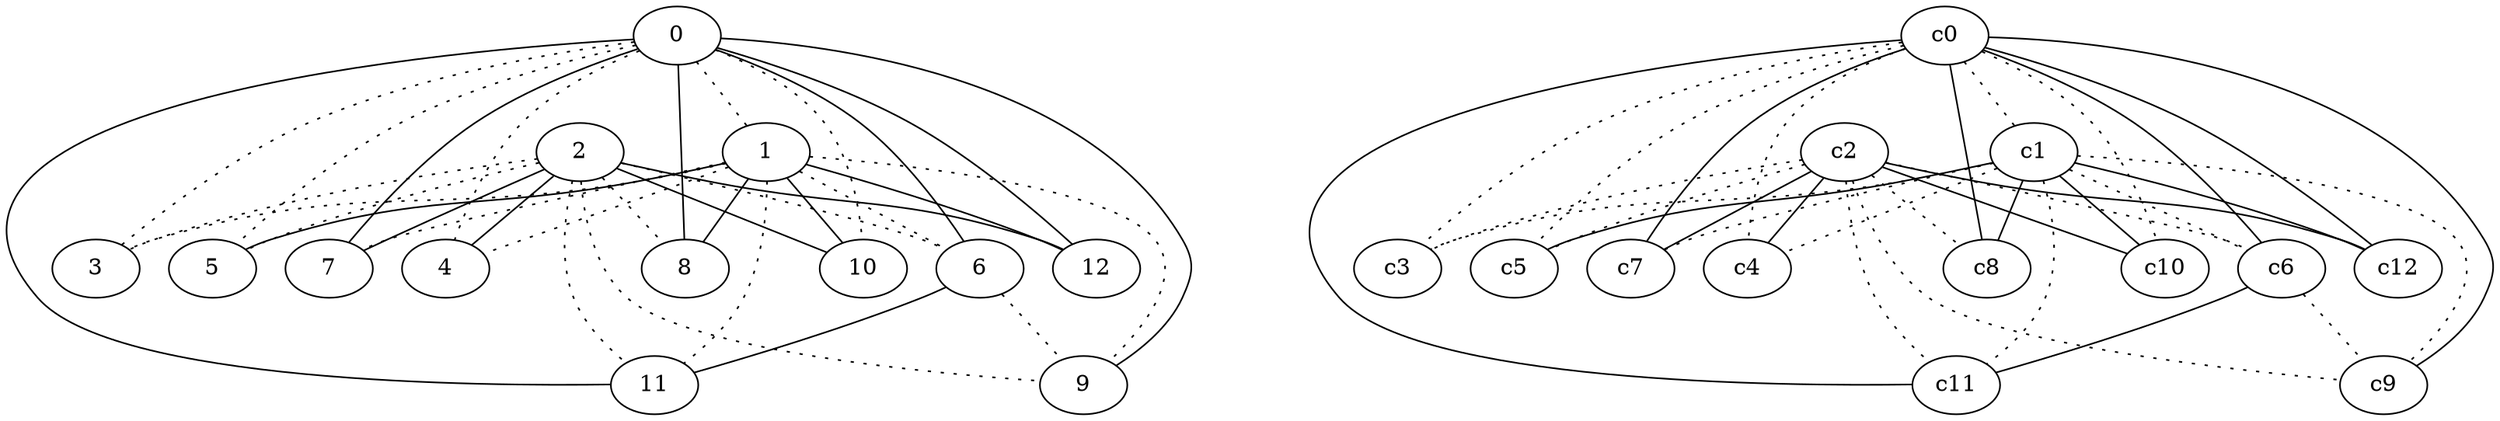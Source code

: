 graph {
a0[label=0];
a1[label=1];
a2[label=2];
a3[label=3];
a4[label=4];
a5[label=5];
a6[label=6];
a7[label=7];
a8[label=8];
a9[label=9];
a10[label=10];
a11[label=11];
a12[label=12];
a0 -- a1 [style=dotted];
a0 -- a3 [style=dotted];
a0 -- a4 [style=dotted];
a0 -- a5 [style=dotted];
a0 -- a6;
a0 -- a7;
a0 -- a8;
a0 -- a9;
a0 -- a10 [style=dotted];
a0 -- a11;
a0 -- a12;
a1 -- a3 [style=dotted];
a1 -- a4 [style=dotted];
a1 -- a5;
a1 -- a6 [style=dotted];
a1 -- a7 [style=dotted];
a1 -- a8;
a1 -- a9 [style=dotted];
a1 -- a10;
a1 -- a11 [style=dotted];
a1 -- a12;
a2 -- a3 [style=dotted];
a2 -- a4;
a2 -- a5 [style=dotted];
a2 -- a6 [style=dotted];
a2 -- a7;
a2 -- a8 [style=dotted];
a2 -- a9 [style=dotted];
a2 -- a10;
a2 -- a11 [style=dotted];
a2 -- a12;
a6 -- a9 [style=dotted];
a6 -- a11;
c0 -- c1 [style=dotted];
c0 -- c3 [style=dotted];
c0 -- c4 [style=dotted];
c0 -- c5 [style=dotted];
c0 -- c6;
c0 -- c7;
c0 -- c8;
c0 -- c9;
c0 -- c10 [style=dotted];
c0 -- c11;
c0 -- c12;
c1 -- c3 [style=dotted];
c1 -- c4 [style=dotted];
c1 -- c5;
c1 -- c6 [style=dotted];
c1 -- c7 [style=dotted];
c1 -- c8;
c1 -- c9 [style=dotted];
c1 -- c10;
c1 -- c11 [style=dotted];
c1 -- c12;
c2 -- c3 [style=dotted];
c2 -- c4;
c2 -- c5 [style=dotted];
c2 -- c6 [style=dotted];
c2 -- c7;
c2 -- c8 [style=dotted];
c2 -- c9 [style=dotted];
c2 -- c10;
c2 -- c11 [style=dotted];
c2 -- c12;
c6 -- c9 [style=dotted];
c6 -- c11;
}
